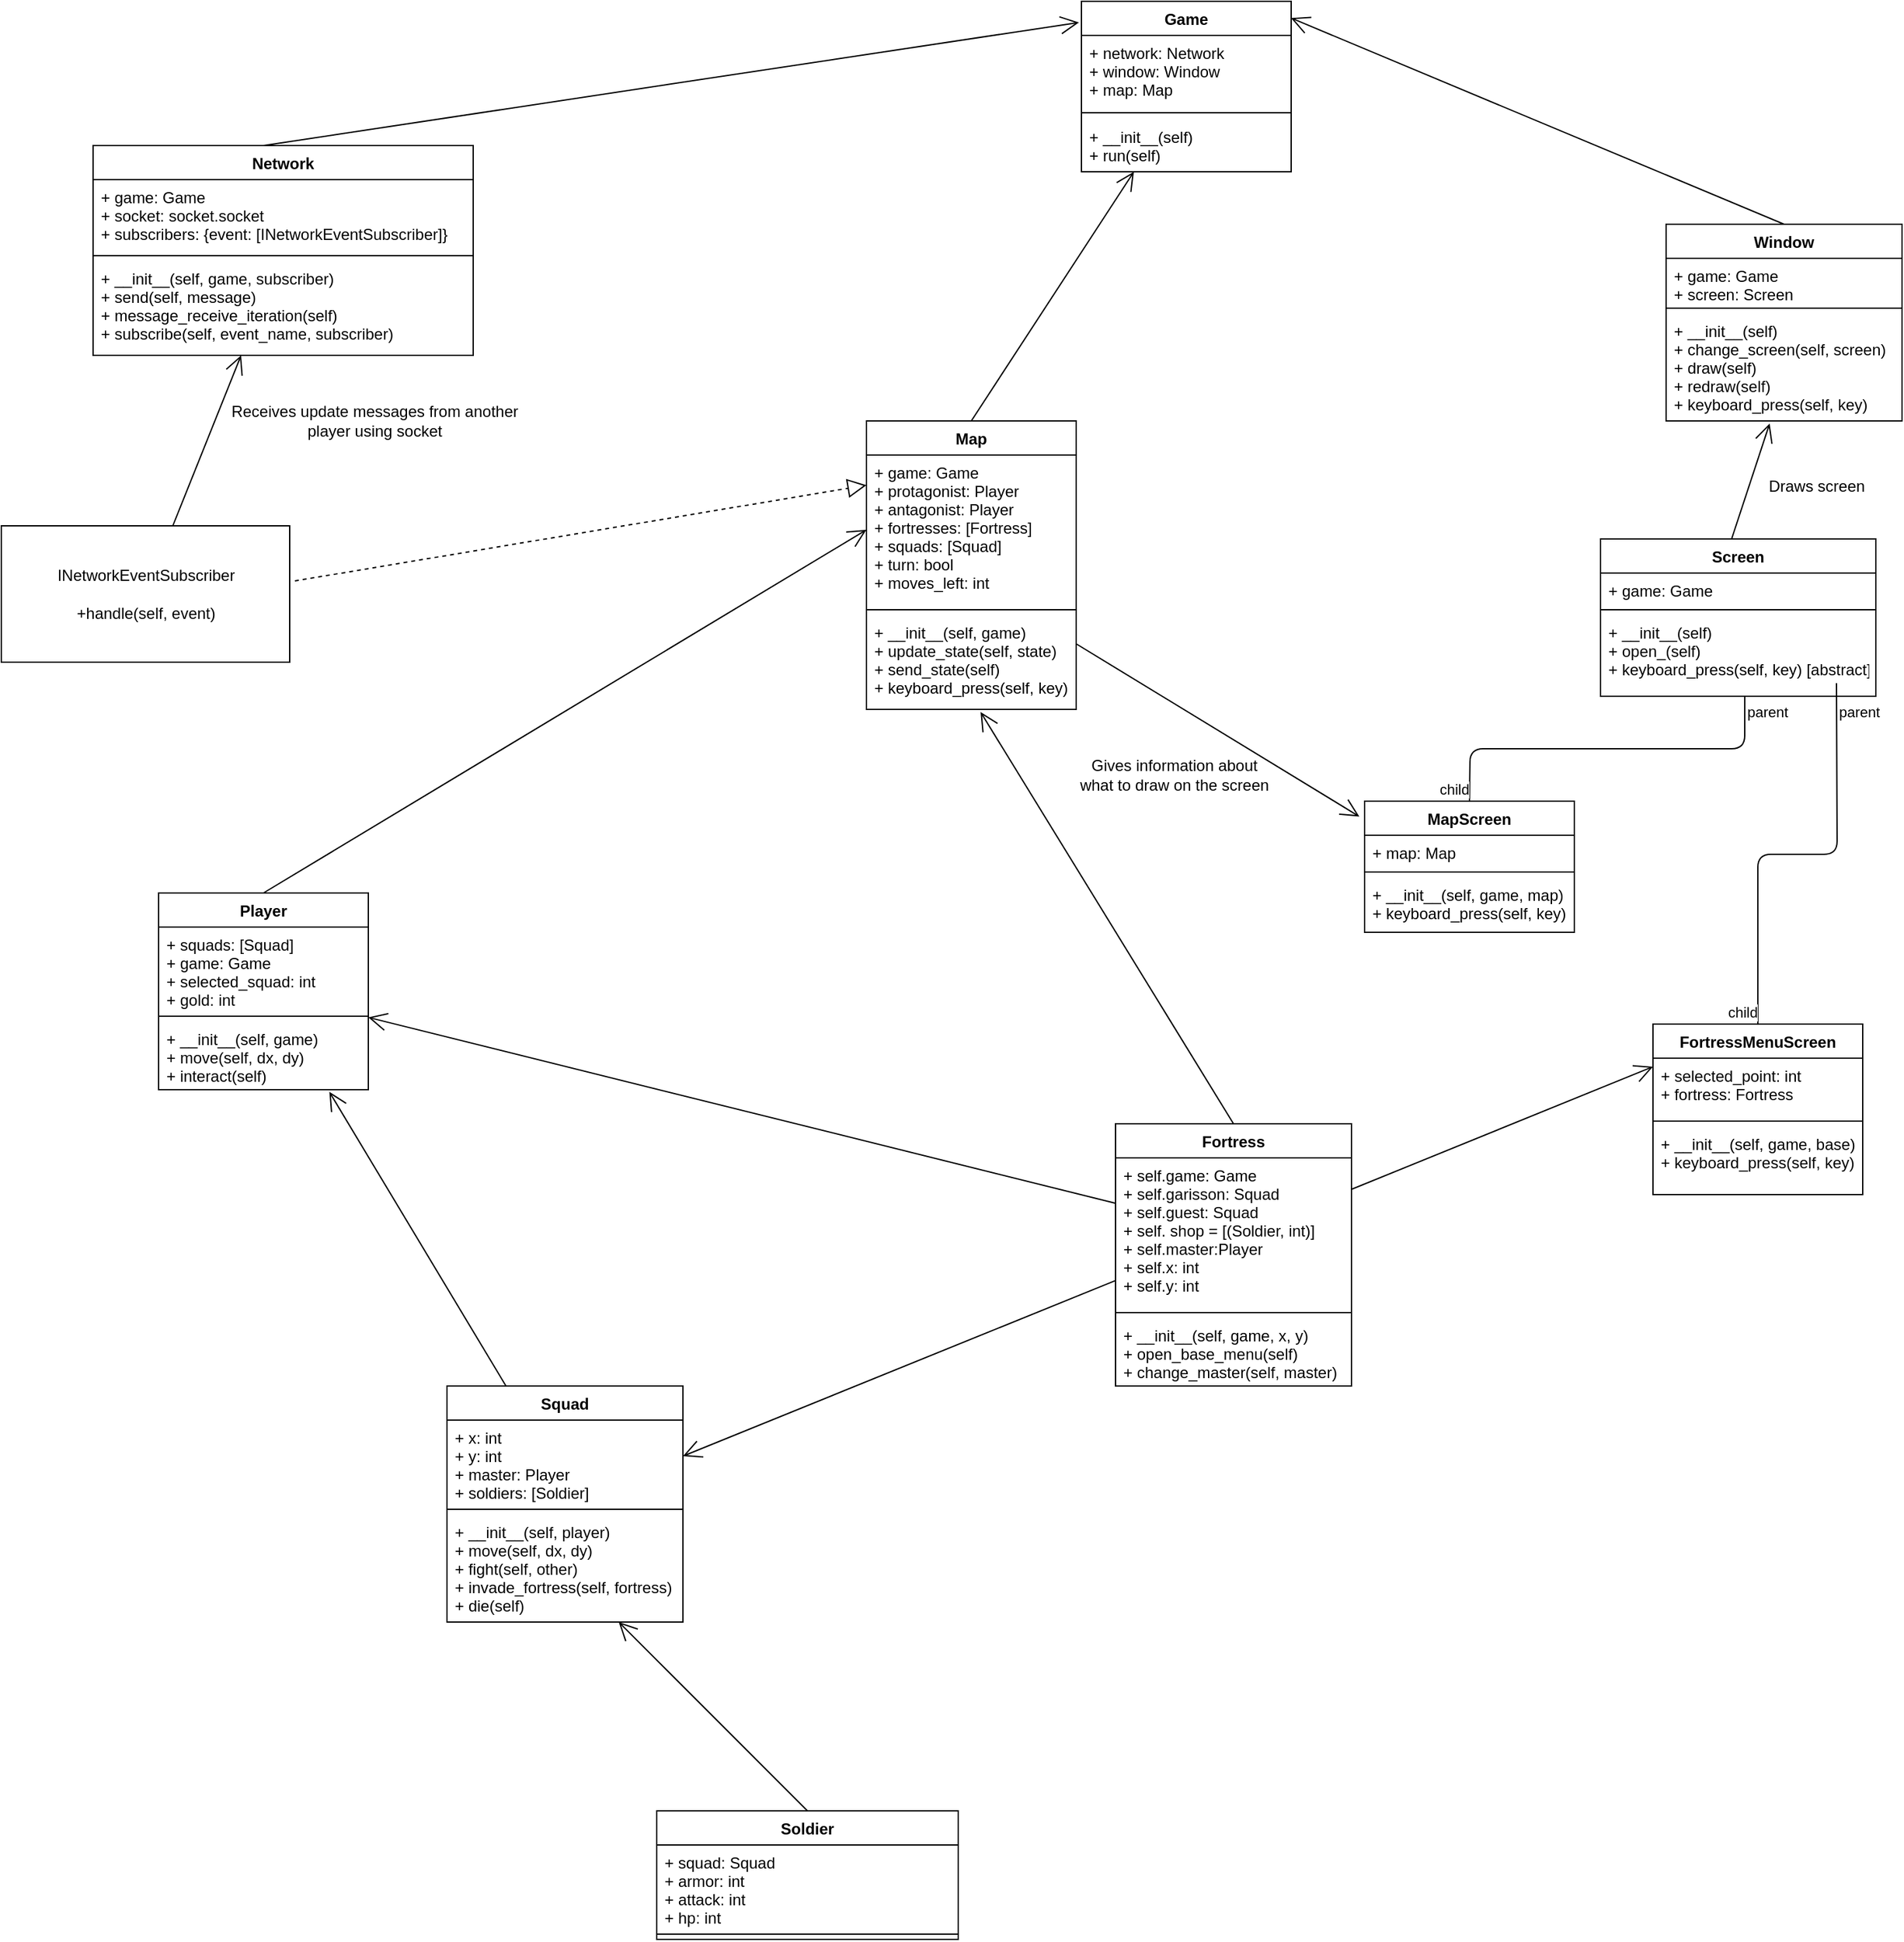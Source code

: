 <mxfile version="14.4.6" type="github">
  <diagram id="C5RBs43oDa-KdzZeNtuy" name="Page-1">
    <mxGraphModel dx="2700" dy="1608" grid="1" gridSize="10" guides="1" tooltips="1" connect="1" arrows="1" fold="1" page="1" pageScale="5" pageWidth="827" pageHeight="1169" math="0" shadow="0">
      <root>
        <mxCell id="WIyWlLk6GJQsqaUBKTNV-0" />
        <mxCell id="WIyWlLk6GJQsqaUBKTNV-1" parent="WIyWlLk6GJQsqaUBKTNV-0" />
        <mxCell id="4tkjXzW0Gn319BX2Gngi-0" value="Game" style="swimlane;fontStyle=1;align=center;verticalAlign=top;childLayout=stackLayout;horizontal=1;startSize=26;horizontalStack=0;resizeParent=1;resizeParentMax=0;resizeLast=0;collapsible=1;marginBottom=0;" parent="WIyWlLk6GJQsqaUBKTNV-1" vertex="1">
          <mxGeometry x="2054" y="140" width="160" height="130" as="geometry" />
        </mxCell>
        <mxCell id="4tkjXzW0Gn319BX2Gngi-1" value="+ network: Network&#xa;+ window: Window&#xa;+ map: Map&#xa;" style="text;strokeColor=none;fillColor=none;align=left;verticalAlign=top;spacingLeft=4;spacingRight=4;overflow=hidden;rotatable=0;points=[[0,0.5],[1,0.5]];portConstraint=eastwest;" parent="4tkjXzW0Gn319BX2Gngi-0" vertex="1">
          <mxGeometry y="26" width="160" height="54" as="geometry" />
        </mxCell>
        <mxCell id="4tkjXzW0Gn319BX2Gngi-2" value="" style="line;strokeWidth=1;fillColor=none;align=left;verticalAlign=middle;spacingTop=-1;spacingLeft=3;spacingRight=3;rotatable=0;labelPosition=right;points=[];portConstraint=eastwest;" parent="4tkjXzW0Gn319BX2Gngi-0" vertex="1">
          <mxGeometry y="80" width="160" height="10" as="geometry" />
        </mxCell>
        <mxCell id="4tkjXzW0Gn319BX2Gngi-3" value="+ __init__(self)&#xa;+ run(self)&#xa;" style="text;strokeColor=none;fillColor=none;align=left;verticalAlign=top;spacingLeft=4;spacingRight=4;overflow=hidden;rotatable=0;points=[[0,0.5],[1,0.5]];portConstraint=eastwest;" parent="4tkjXzW0Gn319BX2Gngi-0" vertex="1">
          <mxGeometry y="90" width="160" height="40" as="geometry" />
        </mxCell>
        <mxCell id="4tkjXzW0Gn319BX2Gngi-8" value="Network" style="swimlane;fontStyle=1;align=center;verticalAlign=top;childLayout=stackLayout;horizontal=1;startSize=26;horizontalStack=0;resizeParent=1;resizeParentMax=0;resizeLast=0;collapsible=1;marginBottom=0;" parent="WIyWlLk6GJQsqaUBKTNV-1" vertex="1">
          <mxGeometry x="1300" y="250" width="290" height="160" as="geometry" />
        </mxCell>
        <mxCell id="4tkjXzW0Gn319BX2Gngi-33" value="" style="endArrow=open;endFill=1;endSize=12;html=1;entryX=-0.012;entryY=0.124;entryDx=0;entryDy=0;entryPerimeter=0;" parent="4tkjXzW0Gn319BX2Gngi-8" target="4tkjXzW0Gn319BX2Gngi-0" edge="1">
          <mxGeometry width="160" relative="1" as="geometry">
            <mxPoint x="130" as="sourcePoint" />
            <mxPoint x="290" as="targetPoint" />
          </mxGeometry>
        </mxCell>
        <mxCell id="4tkjXzW0Gn319BX2Gngi-9" value="+ game: Game&#xa;+ socket: socket.socket&#xa;+ subscribers: {event: [INetworkEventSubscriber]}&#xa;" style="text;strokeColor=none;fillColor=none;align=left;verticalAlign=top;spacingLeft=4;spacingRight=4;overflow=hidden;rotatable=0;points=[[0,0.5],[1,0.5]];portConstraint=eastwest;" parent="4tkjXzW0Gn319BX2Gngi-8" vertex="1">
          <mxGeometry y="26" width="290" height="54" as="geometry" />
        </mxCell>
        <mxCell id="4tkjXzW0Gn319BX2Gngi-10" value="" style="line;strokeWidth=1;fillColor=none;align=left;verticalAlign=middle;spacingTop=-1;spacingLeft=3;spacingRight=3;rotatable=0;labelPosition=right;points=[];portConstraint=eastwest;" parent="4tkjXzW0Gn319BX2Gngi-8" vertex="1">
          <mxGeometry y="80" width="290" height="8" as="geometry" />
        </mxCell>
        <mxCell id="4tkjXzW0Gn319BX2Gngi-11" value="+ __init__(self, game, subscriber)&#xa;+ send(self, message)&#xa;+ message_receive_iteration(self)&#xa;+ subscribe(self, event_name, subscriber)&#xa;&#xa;" style="text;strokeColor=none;fillColor=none;align=left;verticalAlign=top;spacingLeft=4;spacingRight=4;overflow=hidden;rotatable=0;points=[[0,0.5],[1,0.5]];portConstraint=eastwest;" parent="4tkjXzW0Gn319BX2Gngi-8" vertex="1">
          <mxGeometry y="88" width="290" height="72" as="geometry" />
        </mxCell>
        <mxCell id="4tkjXzW0Gn319BX2Gngi-15" value="Window" style="swimlane;fontStyle=1;align=center;verticalAlign=top;childLayout=stackLayout;horizontal=1;startSize=26;horizontalStack=0;resizeParent=1;resizeParentMax=0;resizeLast=0;collapsible=1;marginBottom=0;" parent="WIyWlLk6GJQsqaUBKTNV-1" vertex="1">
          <mxGeometry x="2500" y="310" width="180" height="150" as="geometry" />
        </mxCell>
        <mxCell id="4tkjXzW0Gn319BX2Gngi-16" value="+ game: Game&#xa;+ screen: Screen&#xa;" style="text;strokeColor=none;fillColor=none;align=left;verticalAlign=top;spacingLeft=4;spacingRight=4;overflow=hidden;rotatable=0;points=[[0,0.5],[1,0.5]];portConstraint=eastwest;" parent="4tkjXzW0Gn319BX2Gngi-15" vertex="1">
          <mxGeometry y="26" width="180" height="34" as="geometry" />
        </mxCell>
        <mxCell id="4tkjXzW0Gn319BX2Gngi-17" value="" style="line;strokeWidth=1;fillColor=none;align=left;verticalAlign=middle;spacingTop=-1;spacingLeft=3;spacingRight=3;rotatable=0;labelPosition=right;points=[];portConstraint=eastwest;" parent="4tkjXzW0Gn319BX2Gngi-15" vertex="1">
          <mxGeometry y="60" width="180" height="8" as="geometry" />
        </mxCell>
        <mxCell id="4tkjXzW0Gn319BX2Gngi-18" value="+ __init__(self)&#xa;+ change_screen(self, screen)&#xa;+ draw(self)&#xa;+ redraw(self)&#xa;+ keyboard_press(self, key)&#xa;" style="text;strokeColor=none;fillColor=none;align=left;verticalAlign=top;spacingLeft=4;spacingRight=4;overflow=hidden;rotatable=0;points=[[0,0.5],[1,0.5]];portConstraint=eastwest;" parent="4tkjXzW0Gn319BX2Gngi-15" vertex="1">
          <mxGeometry y="68" width="180" height="82" as="geometry" />
        </mxCell>
        <mxCell id="4tkjXzW0Gn319BX2Gngi-19" value="" style="endArrow=open;endFill=1;endSize=12;html=1;exitX=0.5;exitY=0;exitDx=0;exitDy=0;entryX=0.999;entryY=0.098;entryDx=0;entryDy=0;entryPerimeter=0;" parent="WIyWlLk6GJQsqaUBKTNV-1" source="4tkjXzW0Gn319BX2Gngi-15" target="4tkjXzW0Gn319BX2Gngi-0" edge="1">
          <mxGeometry x="1760" y="140" width="160" as="geometry">
            <mxPoint x="2270" y="180" as="sourcePoint" />
            <mxPoint x="2430" y="180" as="targetPoint" />
          </mxGeometry>
        </mxCell>
        <mxCell id="4tkjXzW0Gn319BX2Gngi-20" value="Screen" style="swimlane;fontStyle=1;align=center;verticalAlign=top;childLayout=stackLayout;horizontal=1;startSize=26;horizontalStack=0;resizeParent=1;resizeParentMax=0;resizeLast=0;collapsible=1;marginBottom=0;" parent="WIyWlLk6GJQsqaUBKTNV-1" vertex="1">
          <mxGeometry x="2450" y="550" width="210" height="120" as="geometry" />
        </mxCell>
        <mxCell id="4tkjXzW0Gn319BX2Gngi-24" value="" style="endArrow=open;endFill=1;endSize=12;html=1;entryX=0.439;entryY=1.024;entryDx=0;entryDy=0;entryPerimeter=0;" parent="4tkjXzW0Gn319BX2Gngi-20" target="4tkjXzW0Gn319BX2Gngi-18" edge="1">
          <mxGeometry width="160" relative="1" as="geometry">
            <mxPoint x="100" as="sourcePoint" />
            <mxPoint x="130" y="-80" as="targetPoint" />
          </mxGeometry>
        </mxCell>
        <mxCell id="4tkjXzW0Gn319BX2Gngi-21" value="+ game: Game" style="text;strokeColor=none;fillColor=none;align=left;verticalAlign=top;spacingLeft=4;spacingRight=4;overflow=hidden;rotatable=0;points=[[0,0.5],[1,0.5]];portConstraint=eastwest;" parent="4tkjXzW0Gn319BX2Gngi-20" vertex="1">
          <mxGeometry y="26" width="210" height="24" as="geometry" />
        </mxCell>
        <mxCell id="4tkjXzW0Gn319BX2Gngi-22" value="" style="line;strokeWidth=1;fillColor=none;align=left;verticalAlign=middle;spacingTop=-1;spacingLeft=3;spacingRight=3;rotatable=0;labelPosition=right;points=[];portConstraint=eastwest;" parent="4tkjXzW0Gn319BX2Gngi-20" vertex="1">
          <mxGeometry y="50" width="210" height="8" as="geometry" />
        </mxCell>
        <mxCell id="4tkjXzW0Gn319BX2Gngi-23" value="+ __init__(self)&#xa;+ open_(self)&#xa;+ keyboard_press(self, key) [abstract]&#xa;" style="text;strokeColor=none;fillColor=none;align=left;verticalAlign=top;spacingLeft=4;spacingRight=4;overflow=hidden;rotatable=0;points=[[0,0.5],[1,0.5]];portConstraint=eastwest;" parent="4tkjXzW0Gn319BX2Gngi-20" vertex="1">
          <mxGeometry y="58" width="210" height="62" as="geometry" />
        </mxCell>
        <mxCell id="4tkjXzW0Gn319BX2Gngi-58" value="" style="endArrow=none;html=1;edgeStyle=orthogonalEdgeStyle;entryX=0.5;entryY=0;entryDx=0;entryDy=0;" parent="4tkjXzW0Gn319BX2Gngi-20" target="4tkjXzW0Gn319BX2Gngi-54" edge="1">
          <mxGeometry relative="1" as="geometry">
            <mxPoint x="180" y="110" as="sourcePoint" />
            <mxPoint x="340" y="110" as="targetPoint" />
          </mxGeometry>
        </mxCell>
        <mxCell id="4tkjXzW0Gn319BX2Gngi-59" value="parent" style="edgeLabel;resizable=0;html=1;align=left;verticalAlign=bottom;" parent="4tkjXzW0Gn319BX2Gngi-58" connectable="0" vertex="1">
          <mxGeometry x="-1" relative="1" as="geometry">
            <mxPoint y="30" as="offset" />
          </mxGeometry>
        </mxCell>
        <mxCell id="4tkjXzW0Gn319BX2Gngi-60" value="child" style="edgeLabel;resizable=0;html=1;align=right;verticalAlign=bottom;" parent="4tkjXzW0Gn319BX2Gngi-58" connectable="0" vertex="1">
          <mxGeometry x="1" relative="1" as="geometry" />
        </mxCell>
        <mxCell id="4tkjXzW0Gn319BX2Gngi-25" value="MapScreen" style="swimlane;fontStyle=1;align=center;verticalAlign=top;childLayout=stackLayout;horizontal=1;startSize=26;horizontalStack=0;resizeParent=1;resizeParentMax=0;resizeLast=0;collapsible=1;marginBottom=0;" parent="WIyWlLk6GJQsqaUBKTNV-1" vertex="1">
          <mxGeometry x="2270" y="750" width="160" height="100" as="geometry" />
        </mxCell>
        <mxCell id="4tkjXzW0Gn319BX2Gngi-26" value="+ map: Map&#xa;&#xa;" style="text;strokeColor=none;fillColor=none;align=left;verticalAlign=top;spacingLeft=4;spacingRight=4;overflow=hidden;rotatable=0;points=[[0,0.5],[1,0.5]];portConstraint=eastwest;" parent="4tkjXzW0Gn319BX2Gngi-25" vertex="1">
          <mxGeometry y="26" width="160" height="24" as="geometry" />
        </mxCell>
        <mxCell id="4tkjXzW0Gn319BX2Gngi-27" value="" style="line;strokeWidth=1;fillColor=none;align=left;verticalAlign=middle;spacingTop=-1;spacingLeft=3;spacingRight=3;rotatable=0;labelPosition=right;points=[];portConstraint=eastwest;" parent="4tkjXzW0Gn319BX2Gngi-25" vertex="1">
          <mxGeometry y="50" width="160" height="8" as="geometry" />
        </mxCell>
        <mxCell id="4tkjXzW0Gn319BX2Gngi-28" value="+ __init__(self, game, map)&#xa;+ keyboard_press(self, key)" style="text;strokeColor=none;fillColor=none;align=left;verticalAlign=top;spacingLeft=4;spacingRight=4;overflow=hidden;rotatable=0;points=[[0,0.5],[1,0.5]];portConstraint=eastwest;" parent="4tkjXzW0Gn319BX2Gngi-25" vertex="1">
          <mxGeometry y="58" width="160" height="42" as="geometry" />
        </mxCell>
        <mxCell id="4tkjXzW0Gn319BX2Gngi-30" value="" style="endArrow=none;html=1;edgeStyle=orthogonalEdgeStyle;exitX=0.524;exitY=1;exitDx=0;exitDy=0;exitPerimeter=0;" parent="WIyWlLk6GJQsqaUBKTNV-1" source="4tkjXzW0Gn319BX2Gngi-23" edge="1">
          <mxGeometry relative="1" as="geometry">
            <mxPoint x="2190" y="750" as="sourcePoint" />
            <mxPoint x="2350" y="750" as="targetPoint" />
          </mxGeometry>
        </mxCell>
        <mxCell id="4tkjXzW0Gn319BX2Gngi-31" value="parent" style="edgeLabel;resizable=0;html=1;align=left;verticalAlign=bottom;" parent="4tkjXzW0Gn319BX2Gngi-30" connectable="0" vertex="1">
          <mxGeometry x="-1" relative="1" as="geometry">
            <mxPoint y="20" as="offset" />
          </mxGeometry>
        </mxCell>
        <mxCell id="4tkjXzW0Gn319BX2Gngi-32" value="child" style="edgeLabel;resizable=0;html=1;align=right;verticalAlign=bottom;" parent="4tkjXzW0Gn319BX2Gngi-30" connectable="0" vertex="1">
          <mxGeometry x="1" relative="1" as="geometry" />
        </mxCell>
        <mxCell id="4tkjXzW0Gn319BX2Gngi-34" value="Map" style="swimlane;fontStyle=1;align=center;verticalAlign=top;childLayout=stackLayout;horizontal=1;startSize=26;horizontalStack=0;resizeParent=1;resizeParentMax=0;resizeLast=0;collapsible=1;marginBottom=0;" parent="WIyWlLk6GJQsqaUBKTNV-1" vertex="1">
          <mxGeometry x="1890" y="460" width="160" height="220" as="geometry" />
        </mxCell>
        <mxCell id="4tkjXzW0Gn319BX2Gngi-38" value="" style="endArrow=open;endFill=1;endSize=12;html=1;entryX=0.25;entryY=1;entryDx=0;entryDy=0;" parent="4tkjXzW0Gn319BX2Gngi-34" target="4tkjXzW0Gn319BX2Gngi-0" edge="1">
          <mxGeometry width="160" relative="1" as="geometry">
            <mxPoint x="80" as="sourcePoint" />
            <mxPoint x="240" as="targetPoint" />
          </mxGeometry>
        </mxCell>
        <mxCell id="4tkjXzW0Gn319BX2Gngi-35" value="+ game: Game&#xa;+ protagonist: Player&#xa;+ antagonist: Player&#xa;+ fortresses: [Fortress]&#xa;+ squads: [Squad]&#xa;+ turn: bool&#xa;+ moves_left: int&#xa;" style="text;strokeColor=none;fillColor=none;align=left;verticalAlign=top;spacingLeft=4;spacingRight=4;overflow=hidden;rotatable=0;points=[[0,0.5],[1,0.5]];portConstraint=eastwest;" parent="4tkjXzW0Gn319BX2Gngi-34" vertex="1">
          <mxGeometry y="26" width="160" height="114" as="geometry" />
        </mxCell>
        <mxCell id="4tkjXzW0Gn319BX2Gngi-36" value="" style="line;strokeWidth=1;fillColor=none;align=left;verticalAlign=middle;spacingTop=-1;spacingLeft=3;spacingRight=3;rotatable=0;labelPosition=right;points=[];portConstraint=eastwest;" parent="4tkjXzW0Gn319BX2Gngi-34" vertex="1">
          <mxGeometry y="140" width="160" height="8" as="geometry" />
        </mxCell>
        <mxCell id="4tkjXzW0Gn319BX2Gngi-37" value="+ __init__(self, game)&#xa;+ update_state(self, state)&#xa;+ send_state(self)&#xa;+ keyboard_press(self, key)&#xa;" style="text;strokeColor=none;fillColor=none;align=left;verticalAlign=top;spacingLeft=4;spacingRight=4;overflow=hidden;rotatable=0;points=[[0,0.5],[1,0.5]];portConstraint=eastwest;" parent="4tkjXzW0Gn319BX2Gngi-34" vertex="1">
          <mxGeometry y="148" width="160" height="72" as="geometry" />
        </mxCell>
        <mxCell id="4tkjXzW0Gn319BX2Gngi-39" value="" style="endArrow=open;endFill=1;endSize=12;html=1;entryX=-0.025;entryY=0.117;entryDx=0;entryDy=0;entryPerimeter=0;" parent="4tkjXzW0Gn319BX2Gngi-34" target="4tkjXzW0Gn319BX2Gngi-25" edge="1">
          <mxGeometry width="160" relative="1" as="geometry">
            <mxPoint x="160" y="170" as="sourcePoint" />
            <mxPoint x="320" y="170" as="targetPoint" />
          </mxGeometry>
        </mxCell>
        <mxCell id="4tkjXzW0Gn319BX2Gngi-40" value="" style="endArrow=open;endFill=1;endSize=12;html=1;" parent="WIyWlLk6GJQsqaUBKTNV-1" source="AntspPVpGCCjLXlMSwEk-1" target="4tkjXzW0Gn319BX2Gngi-8" edge="1">
          <mxGeometry width="160" relative="1" as="geometry">
            <mxPoint x="1580" y="360" as="sourcePoint" />
            <mxPoint x="1740" y="360" as="targetPoint" />
          </mxGeometry>
        </mxCell>
        <mxCell id="4tkjXzW0Gn319BX2Gngi-41" value="Player" style="swimlane;fontStyle=1;align=center;verticalAlign=top;childLayout=stackLayout;horizontal=1;startSize=26;horizontalStack=0;resizeParent=1;resizeParentMax=0;resizeLast=0;collapsible=1;marginBottom=0;" parent="WIyWlLk6GJQsqaUBKTNV-1" vertex="1">
          <mxGeometry x="1350" y="820" width="160" height="150" as="geometry" />
        </mxCell>
        <mxCell id="4tkjXzW0Gn319BX2Gngi-45" value="" style="endArrow=open;endFill=1;endSize=12;html=1;entryX=0;entryY=0.5;entryDx=0;entryDy=0;" parent="4tkjXzW0Gn319BX2Gngi-41" target="4tkjXzW0Gn319BX2Gngi-35" edge="1">
          <mxGeometry width="160" relative="1" as="geometry">
            <mxPoint x="80" as="sourcePoint" />
            <mxPoint x="240" as="targetPoint" />
          </mxGeometry>
        </mxCell>
        <mxCell id="4tkjXzW0Gn319BX2Gngi-42" value="+ squads: [Squad]&#xa;+ game: Game&#xa;+ selected_squad: int&#xa;+ gold: int&#xa;&#xa;" style="text;strokeColor=none;fillColor=none;align=left;verticalAlign=top;spacingLeft=4;spacingRight=4;overflow=hidden;rotatable=0;points=[[0,0.5],[1,0.5]];portConstraint=eastwest;" parent="4tkjXzW0Gn319BX2Gngi-41" vertex="1">
          <mxGeometry y="26" width="160" height="64" as="geometry" />
        </mxCell>
        <mxCell id="4tkjXzW0Gn319BX2Gngi-43" value="" style="line;strokeWidth=1;fillColor=none;align=left;verticalAlign=middle;spacingTop=-1;spacingLeft=3;spacingRight=3;rotatable=0;labelPosition=right;points=[];portConstraint=eastwest;" parent="4tkjXzW0Gn319BX2Gngi-41" vertex="1">
          <mxGeometry y="90" width="160" height="8" as="geometry" />
        </mxCell>
        <mxCell id="4tkjXzW0Gn319BX2Gngi-44" value="+ __init__(self, game)&#xa;+ move(self, dx, dy)&#xa;+ interact(self)" style="text;strokeColor=none;fillColor=none;align=left;verticalAlign=top;spacingLeft=4;spacingRight=4;overflow=hidden;rotatable=0;points=[[0,0.5],[1,0.5]];portConstraint=eastwest;" parent="4tkjXzW0Gn319BX2Gngi-41" vertex="1">
          <mxGeometry y="98" width="160" height="52" as="geometry" />
        </mxCell>
        <mxCell id="4tkjXzW0Gn319BX2Gngi-46" value="Squad" style="swimlane;fontStyle=1;align=center;verticalAlign=top;childLayout=stackLayout;horizontal=1;startSize=26;horizontalStack=0;resizeParent=1;resizeParentMax=0;resizeLast=0;collapsible=1;marginBottom=0;" parent="WIyWlLk6GJQsqaUBKTNV-1" vertex="1">
          <mxGeometry x="1570" y="1196" width="180" height="180" as="geometry" />
        </mxCell>
        <mxCell id="4tkjXzW0Gn319BX2Gngi-47" value="+ x: int&#xa;+ y: int&#xa;+ master: Player&#xa;+ soldiers: [Soldier]" style="text;strokeColor=none;fillColor=none;align=left;verticalAlign=top;spacingLeft=4;spacingRight=4;overflow=hidden;rotatable=0;points=[[0,0.5],[1,0.5]];portConstraint=eastwest;" parent="4tkjXzW0Gn319BX2Gngi-46" vertex="1">
          <mxGeometry y="26" width="180" height="64" as="geometry" />
        </mxCell>
        <mxCell id="4tkjXzW0Gn319BX2Gngi-48" value="" style="line;strokeWidth=1;fillColor=none;align=left;verticalAlign=middle;spacingTop=-1;spacingLeft=3;spacingRight=3;rotatable=0;labelPosition=right;points=[];portConstraint=eastwest;" parent="4tkjXzW0Gn319BX2Gngi-46" vertex="1">
          <mxGeometry y="90" width="180" height="8" as="geometry" />
        </mxCell>
        <mxCell id="4tkjXzW0Gn319BX2Gngi-49" value="+ __init__(self, player)&#xa;+ move(self, dx, dy)&#xa;+ fight(self, other)&#xa;+ invade_fortress(self, fortress)&#xa;+ die(self)&#xa;" style="text;strokeColor=none;fillColor=none;align=left;verticalAlign=top;spacingLeft=4;spacingRight=4;overflow=hidden;rotatable=0;points=[[0,0.5],[1,0.5]];portConstraint=eastwest;" parent="4tkjXzW0Gn319BX2Gngi-46" vertex="1">
          <mxGeometry y="98" width="180" height="82" as="geometry" />
        </mxCell>
        <mxCell id="4tkjXzW0Gn319BX2Gngi-50" value="Fortress&#xa;" style="swimlane;fontStyle=1;align=center;verticalAlign=top;childLayout=stackLayout;horizontal=1;startSize=26;horizontalStack=0;resizeParent=1;resizeParentMax=0;resizeLast=0;collapsible=1;marginBottom=0;" parent="WIyWlLk6GJQsqaUBKTNV-1" vertex="1">
          <mxGeometry x="2080" y="996" width="180" height="200" as="geometry" />
        </mxCell>
        <mxCell id="4tkjXzW0Gn319BX2Gngi-51" value="+ self.game: Game&#xa;+ self.garisson: Squad&#xa;+ self.guest: Squad&#xa;+ self. shop = [(Soldier, int)]&#xa;+ self.master:Player&#xa;+ self.x: int&#xa;+ self.y: int &#xa;&#xa;" style="text;strokeColor=none;fillColor=none;align=left;verticalAlign=top;spacingLeft=4;spacingRight=4;overflow=hidden;rotatable=0;points=[[0,0.5],[1,0.5]];portConstraint=eastwest;" parent="4tkjXzW0Gn319BX2Gngi-50" vertex="1">
          <mxGeometry y="26" width="180" height="114" as="geometry" />
        </mxCell>
        <mxCell id="4tkjXzW0Gn319BX2Gngi-52" value="" style="line;strokeWidth=1;fillColor=none;align=left;verticalAlign=middle;spacingTop=-1;spacingLeft=3;spacingRight=3;rotatable=0;labelPosition=right;points=[];portConstraint=eastwest;" parent="4tkjXzW0Gn319BX2Gngi-50" vertex="1">
          <mxGeometry y="140" width="180" height="8" as="geometry" />
        </mxCell>
        <mxCell id="4tkjXzW0Gn319BX2Gngi-53" value="+ __init__(self, game, x, y)&#xa;+ open_base_menu(self)&#xa;+ change_master(self, master)" style="text;strokeColor=none;fillColor=none;align=left;verticalAlign=top;spacingLeft=4;spacingRight=4;overflow=hidden;rotatable=0;points=[[0,0.5],[1,0.5]];portConstraint=eastwest;" parent="4tkjXzW0Gn319BX2Gngi-50" vertex="1">
          <mxGeometry y="148" width="180" height="52" as="geometry" />
        </mxCell>
        <mxCell id="4tkjXzW0Gn319BX2Gngi-54" value="FortressMenuScreen" style="swimlane;fontStyle=1;align=center;verticalAlign=top;childLayout=stackLayout;horizontal=1;startSize=26;horizontalStack=0;resizeParent=1;resizeParentMax=0;resizeLast=0;collapsible=1;marginBottom=0;" parent="WIyWlLk6GJQsqaUBKTNV-1" vertex="1">
          <mxGeometry x="2490" y="920" width="160" height="130" as="geometry" />
        </mxCell>
        <mxCell id="4tkjXzW0Gn319BX2Gngi-55" value="+ selected_point: int&#xa;+ fortress: Fortress&#xa;&#xa;-//-&#xa;" style="text;strokeColor=none;fillColor=none;align=left;verticalAlign=top;spacingLeft=4;spacingRight=4;overflow=hidden;rotatable=0;points=[[0,0.5],[1,0.5]];portConstraint=eastwest;" parent="4tkjXzW0Gn319BX2Gngi-54" vertex="1">
          <mxGeometry y="26" width="160" height="44" as="geometry" />
        </mxCell>
        <mxCell id="4tkjXzW0Gn319BX2Gngi-56" value="" style="line;strokeWidth=1;fillColor=none;align=left;verticalAlign=middle;spacingTop=-1;spacingLeft=3;spacingRight=3;rotatable=0;labelPosition=right;points=[];portConstraint=eastwest;" parent="4tkjXzW0Gn319BX2Gngi-54" vertex="1">
          <mxGeometry y="70" width="160" height="8" as="geometry" />
        </mxCell>
        <mxCell id="4tkjXzW0Gn319BX2Gngi-57" value="+ __init__(self, game, base)&#xa;+ keyboard_press(self, key)&#xa;" style="text;strokeColor=none;fillColor=none;align=left;verticalAlign=top;spacingLeft=4;spacingRight=4;overflow=hidden;rotatable=0;points=[[0,0.5],[1,0.5]];portConstraint=eastwest;" parent="4tkjXzW0Gn319BX2Gngi-54" vertex="1">
          <mxGeometry y="78" width="160" height="52" as="geometry" />
        </mxCell>
        <mxCell id="4tkjXzW0Gn319BX2Gngi-61" value="" style="endArrow=open;endFill=1;endSize=12;html=1;entryX=0;entryY=0.25;entryDx=0;entryDy=0;exitX=1;exitY=0.25;exitDx=0;exitDy=0;" parent="WIyWlLk6GJQsqaUBKTNV-1" source="4tkjXzW0Gn319BX2Gngi-50" target="4tkjXzW0Gn319BX2Gngi-54" edge="1">
          <mxGeometry width="160" relative="1" as="geometry">
            <mxPoint x="2230" y="1006" as="sourcePoint" />
            <mxPoint x="2390" y="1006" as="targetPoint" />
          </mxGeometry>
        </mxCell>
        <mxCell id="4tkjXzW0Gn319BX2Gngi-62" value="" style="endArrow=open;endFill=1;endSize=12;html=1;" parent="WIyWlLk6GJQsqaUBKTNV-1" source="4tkjXzW0Gn319BX2Gngi-51" target="4tkjXzW0Gn319BX2Gngi-46" edge="1">
          <mxGeometry width="160" relative="1" as="geometry">
            <mxPoint x="1920" y="1010" as="sourcePoint" />
            <mxPoint x="2080" y="1010" as="targetPoint" />
          </mxGeometry>
        </mxCell>
        <mxCell id="4tkjXzW0Gn319BX2Gngi-63" value="" style="endArrow=open;endFill=1;endSize=12;html=1;" parent="WIyWlLk6GJQsqaUBKTNV-1" source="4tkjXzW0Gn319BX2Gngi-51" target="4tkjXzW0Gn319BX2Gngi-41" edge="1">
          <mxGeometry width="160" relative="1" as="geometry">
            <mxPoint x="1690" y="920" as="sourcePoint" />
            <mxPoint x="1850" y="920" as="targetPoint" />
          </mxGeometry>
        </mxCell>
        <mxCell id="4tkjXzW0Gn319BX2Gngi-64" value="" style="endArrow=open;endFill=1;endSize=12;html=1;exitX=0.25;exitY=0;exitDx=0;exitDy=0;entryX=0.814;entryY=1.032;entryDx=0;entryDy=0;entryPerimeter=0;" parent="WIyWlLk6GJQsqaUBKTNV-1" source="4tkjXzW0Gn319BX2Gngi-46" target="4tkjXzW0Gn319BX2Gngi-44" edge="1">
          <mxGeometry width="160" relative="1" as="geometry">
            <mxPoint x="1810" y="1040" as="sourcePoint" />
            <mxPoint x="1970" y="1040" as="targetPoint" />
          </mxGeometry>
        </mxCell>
        <mxCell id="4tkjXzW0Gn319BX2Gngi-66" value="Soldier" style="swimlane;fontStyle=1;align=center;verticalAlign=top;childLayout=stackLayout;horizontal=1;startSize=26;horizontalStack=0;resizeParent=1;resizeParentMax=0;resizeLast=0;collapsible=1;marginBottom=0;" parent="WIyWlLk6GJQsqaUBKTNV-1" vertex="1">
          <mxGeometry x="1730" y="1520" width="230" height="98" as="geometry" />
        </mxCell>
        <mxCell id="4tkjXzW0Gn319BX2Gngi-67" value="+ squad: Squad&#xa;+ armor: int&#xa;+ attack: int&#xa;+ hp: int&#xa;" style="text;strokeColor=none;fillColor=none;align=left;verticalAlign=top;spacingLeft=4;spacingRight=4;overflow=hidden;rotatable=0;points=[[0,0.5],[1,0.5]];portConstraint=eastwest;" parent="4tkjXzW0Gn319BX2Gngi-66" vertex="1">
          <mxGeometry y="26" width="230" height="64" as="geometry" />
        </mxCell>
        <mxCell id="4tkjXzW0Gn319BX2Gngi-68" value="" style="line;strokeWidth=1;fillColor=none;align=left;verticalAlign=middle;spacingTop=-1;spacingLeft=3;spacingRight=3;rotatable=0;labelPosition=right;points=[];portConstraint=eastwest;" parent="4tkjXzW0Gn319BX2Gngi-66" vertex="1">
          <mxGeometry y="90" width="230" height="8" as="geometry" />
        </mxCell>
        <mxCell id="4tkjXzW0Gn319BX2Gngi-70" value="" style="endArrow=open;endFill=1;endSize=12;html=1;exitX=0.5;exitY=0;exitDx=0;exitDy=0;" parent="WIyWlLk6GJQsqaUBKTNV-1" source="4tkjXzW0Gn319BX2Gngi-66" target="4tkjXzW0Gn319BX2Gngi-49" edge="1">
          <mxGeometry width="160" relative="1" as="geometry">
            <mxPoint x="1850" y="1420" as="sourcePoint" />
            <mxPoint x="2010" y="1420" as="targetPoint" />
          </mxGeometry>
        </mxCell>
        <mxCell id="PIoFPBQhuLVhphvXNbaX-0" value="Gives information about what to draw on the screen" style="text;html=1;strokeColor=none;fillColor=none;align=center;verticalAlign=middle;whiteSpace=wrap;rounded=0;" parent="WIyWlLk6GJQsqaUBKTNV-1" vertex="1">
          <mxGeometry x="2050" y="680" width="150" height="100" as="geometry" />
        </mxCell>
        <mxCell id="PIoFPBQhuLVhphvXNbaX-2" value="Receives update messages from another player using socket" style="text;html=1;strokeColor=none;fillColor=none;align=center;verticalAlign=middle;whiteSpace=wrap;rounded=0;" parent="WIyWlLk6GJQsqaUBKTNV-1" vertex="1">
          <mxGeometry x="1400" y="410" width="230" height="100" as="geometry" />
        </mxCell>
        <mxCell id="PIoFPBQhuLVhphvXNbaX-3" value="Draws screen" style="text;html=1;strokeColor=none;fillColor=none;align=center;verticalAlign=middle;whiteSpace=wrap;rounded=0;" parent="WIyWlLk6GJQsqaUBKTNV-1" vertex="1">
          <mxGeometry x="2570" y="500" width="90" height="20" as="geometry" />
        </mxCell>
        <mxCell id="AntspPVpGCCjLXlMSwEk-0" value="" style="endArrow=open;endFill=1;endSize=12;html=1;entryX=0.544;entryY=1.028;entryDx=0;entryDy=0;entryPerimeter=0;exitX=0.5;exitY=0;exitDx=0;exitDy=0;" edge="1" parent="WIyWlLk6GJQsqaUBKTNV-1" source="4tkjXzW0Gn319BX2Gngi-50" target="4tkjXzW0Gn319BX2Gngi-37">
          <mxGeometry width="160" relative="1" as="geometry">
            <mxPoint x="1890" y="860" as="sourcePoint" />
            <mxPoint x="2050" y="860" as="targetPoint" />
          </mxGeometry>
        </mxCell>
        <mxCell id="AntspPVpGCCjLXlMSwEk-1" value="&lt;div&gt;INetworkEventSubscriber&lt;/div&gt;&lt;div&gt;&lt;br&gt;&lt;/div&gt;&lt;div&gt;+handle(self, event)&lt;br&gt;&lt;/div&gt;" style="html=1;" vertex="1" parent="WIyWlLk6GJQsqaUBKTNV-1">
          <mxGeometry x="1230" y="540" width="220" height="104" as="geometry" />
        </mxCell>
        <mxCell id="AntspPVpGCCjLXlMSwEk-2" value="" style="endArrow=block;dashed=1;endFill=0;endSize=12;html=1;entryX=0;entryY=0.202;entryDx=0;entryDy=0;entryPerimeter=0;exitX=1.018;exitY=0.404;exitDx=0;exitDy=0;exitPerimeter=0;" edge="1" parent="WIyWlLk6GJQsqaUBKTNV-1" source="AntspPVpGCCjLXlMSwEk-1" target="4tkjXzW0Gn319BX2Gngi-35">
          <mxGeometry width="160" relative="1" as="geometry">
            <mxPoint x="1490" y="510" as="sourcePoint" />
            <mxPoint x="1650" y="510" as="targetPoint" />
          </mxGeometry>
        </mxCell>
      </root>
    </mxGraphModel>
  </diagram>
</mxfile>
